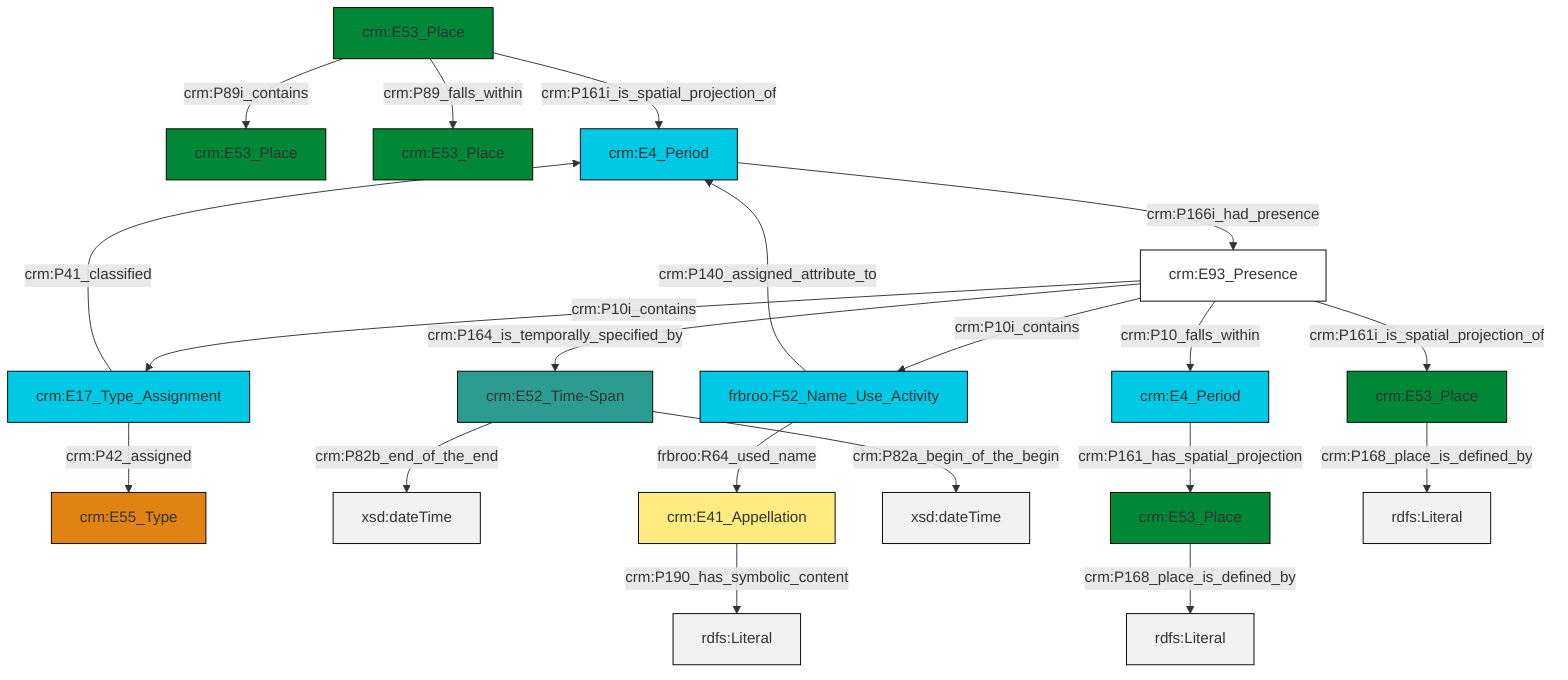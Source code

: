 graph TD
classDef Literal fill:#f2f2f2,stroke:#000000;
classDef CRM_Entity fill:#FFFFFF,stroke:#000000;
classDef Temporal_Entity fill:#00C9E6, stroke:#000000;
classDef Type fill:#E18312, stroke:#000000;
classDef Time-Span fill:#2C9C91, stroke:#000000;
classDef Appellation fill:#FFEB7F, stroke:#000000;
classDef Place fill:#008836, stroke:#000000;
classDef Persistent_Item fill:#B266B2, stroke:#000000;
classDef Conceptual_Object fill:#FFD700, stroke:#000000;
classDef Physical_Thing fill:#D2B48C, stroke:#000000;
classDef Actor fill:#f58aad, stroke:#000000;
classDef PC_Classes fill:#4ce600, stroke:#000000;
classDef Multi fill:#cccccc,stroke:#000000;

0["crm:E53_Place"]:::Place -->|crm:P89i_contains| 1["crm:E53_Place"]:::Place
8["crm:E93_Presence"]:::CRM_Entity -->|crm:P10i_contains| 9["frbroo:F52_Name_Use_Activity"]:::Temporal_Entity
8["crm:E93_Presence"]:::CRM_Entity -->|crm:P164_is_temporally_specified_by| 11["crm:E52_Time-Span"]:::Time-Span
4["crm:E17_Type_Assignment"]:::Temporal_Entity -->|crm:P42_assigned| 12["crm:E55_Type"]:::Type
11["crm:E52_Time-Span"]:::Time-Span -->|crm:P82b_end_of_the_end| 13[xsd:dateTime]:::Literal
8["crm:E93_Presence"]:::CRM_Entity -->|crm:P161i_is_spatial_projection_of| 6["crm:E53_Place"]:::Place
9["frbroo:F52_Name_Use_Activity"]:::Temporal_Entity -->|crm:P140_assigned_attribute_to| 18["crm:E4_Period"]:::Temporal_Entity
11["crm:E52_Time-Span"]:::Time-Span -->|crm:P82a_begin_of_the_begin| 19[xsd:dateTime]:::Literal
0["crm:E53_Place"]:::Place -->|crm:P161i_is_spatial_projection_of| 18["crm:E4_Period"]:::Temporal_Entity
15["crm:E53_Place"]:::Place -->|crm:P168_place_is_defined_by| 21[rdfs:Literal]:::Literal
18["crm:E4_Period"]:::Temporal_Entity -->|crm:P166i_had_presence| 8["crm:E93_Presence"]:::CRM_Entity
22["crm:E41_Appellation"]:::Appellation -->|crm:P190_has_symbolic_content| 24[rdfs:Literal]:::Literal
0["crm:E53_Place"]:::Place -->|crm:P89_falls_within| 2["crm:E53_Place"]:::Place
8["crm:E93_Presence"]:::CRM_Entity -->|crm:P10_falls_within| 25["crm:E4_Period"]:::Temporal_Entity
4["crm:E17_Type_Assignment"]:::Temporal_Entity -->|crm:P41_classified| 18["crm:E4_Period"]:::Temporal_Entity
25["crm:E4_Period"]:::Temporal_Entity -->|crm:P161_has_spatial_projection| 15["crm:E53_Place"]:::Place
6["crm:E53_Place"]:::Place -->|crm:P168_place_is_defined_by| 28[rdfs:Literal]:::Literal
8["crm:E93_Presence"]:::CRM_Entity -->|crm:P10i_contains| 4["crm:E17_Type_Assignment"]:::Temporal_Entity
9["frbroo:F52_Name_Use_Activity"]:::Temporal_Entity -->|frbroo:R64_used_name| 22["crm:E41_Appellation"]:::Appellation